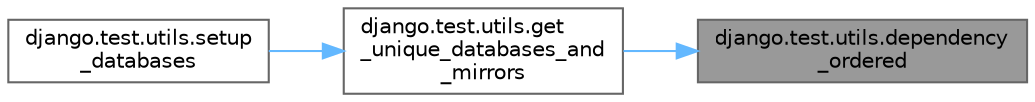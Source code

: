 digraph "django.test.utils.dependency_ordered"
{
 // LATEX_PDF_SIZE
  bgcolor="transparent";
  edge [fontname=Helvetica,fontsize=10,labelfontname=Helvetica,labelfontsize=10];
  node [fontname=Helvetica,fontsize=10,shape=box,height=0.2,width=0.4];
  rankdir="RL";
  Node1 [id="Node000001",label="django.test.utils.dependency\l_ordered",height=0.2,width=0.4,color="gray40", fillcolor="grey60", style="filled", fontcolor="black",tooltip=" "];
  Node1 -> Node2 [id="edge1_Node000001_Node000002",dir="back",color="steelblue1",style="solid",tooltip=" "];
  Node2 [id="Node000002",label="django.test.utils.get\l_unique_databases_and\l_mirrors",height=0.2,width=0.4,color="grey40", fillcolor="white", style="filled",URL="$namespacedjango_1_1test_1_1utils.html#a91d8988cb7885b4fafebaf65200802f5",tooltip=" "];
  Node2 -> Node3 [id="edge2_Node000002_Node000003",dir="back",color="steelblue1",style="solid",tooltip=" "];
  Node3 [id="Node000003",label="django.test.utils.setup\l_databases",height=0.2,width=0.4,color="grey40", fillcolor="white", style="filled",URL="$namespacedjango_1_1test_1_1utils.html#ae13dc786bbc40e18810a8f144de2f25e",tooltip=" "];
}
